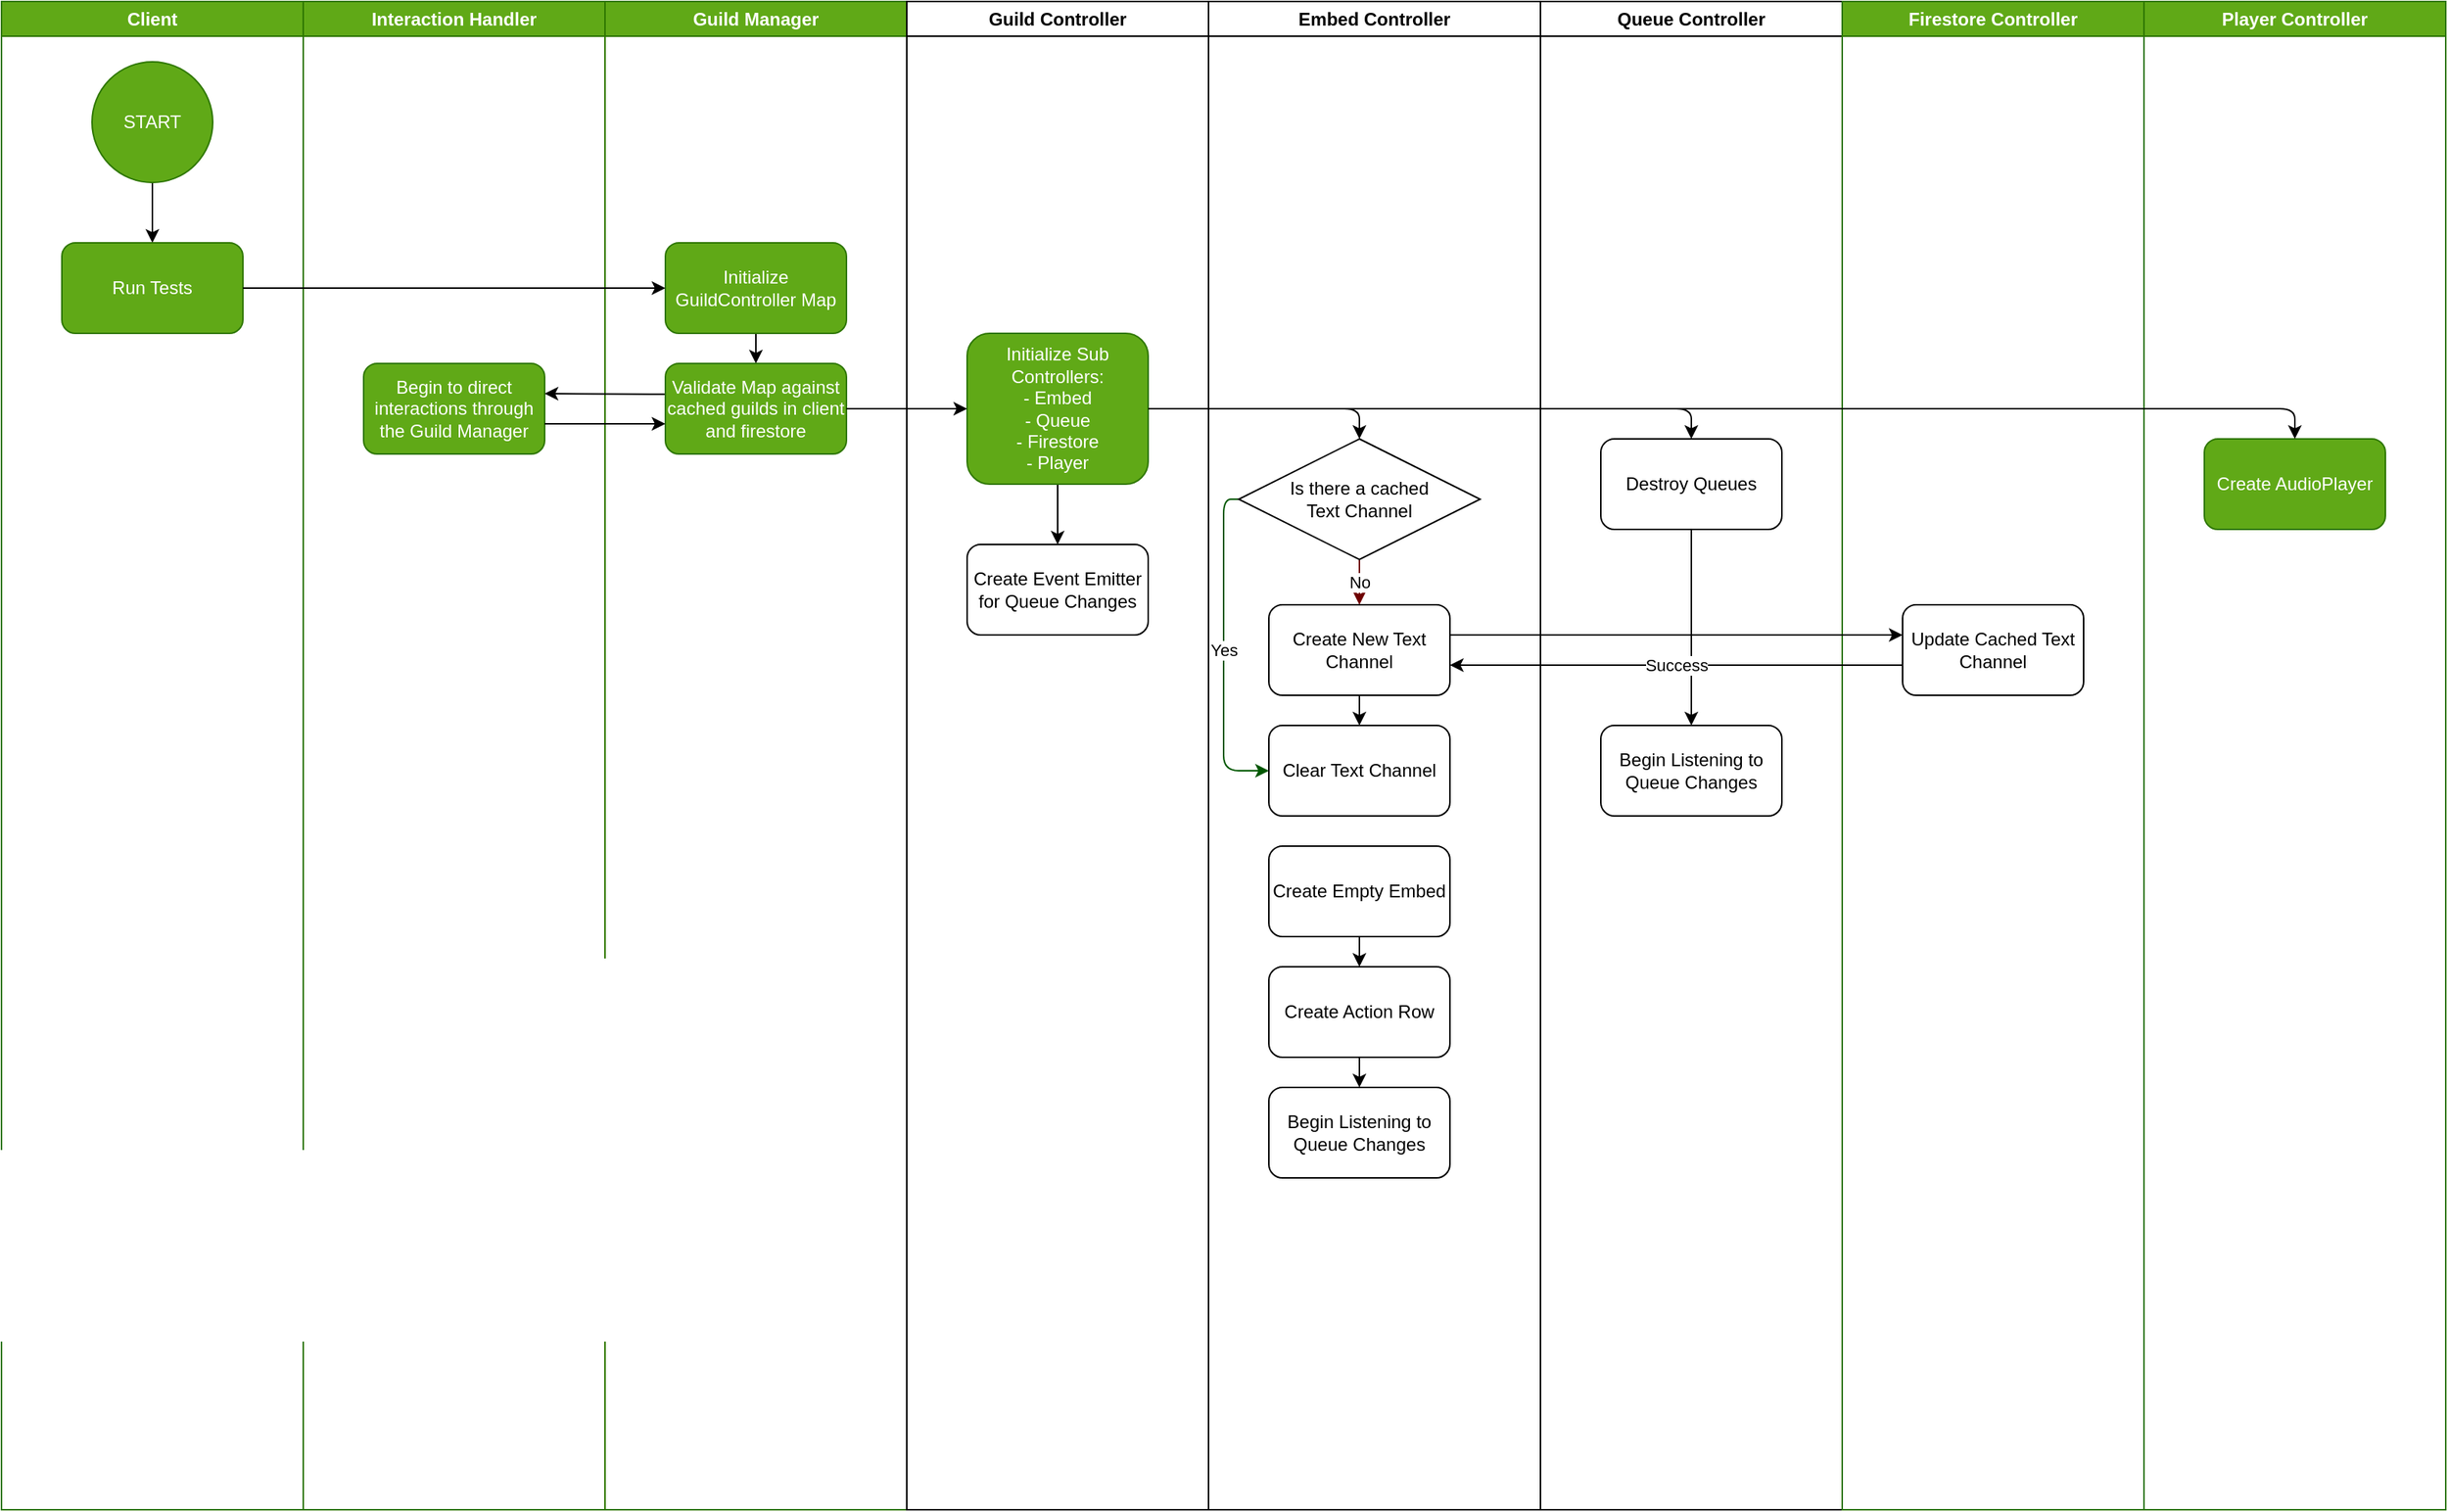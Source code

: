 <mxfile>
    <diagram id="jdxhVcqK-yEDoykmqJeY" name="Page-1">
        <mxGraphModel dx="931" dy="506" grid="1" gridSize="10" guides="1" tooltips="1" connect="1" arrows="1" fold="1" page="1" pageScale="1" pageWidth="850" pageHeight="1100" math="0" shadow="0">
            <root>
                <mxCell id="0"/>
                <mxCell id="1" parent="0"/>
                <mxCell id="10" value="Client" style="swimlane;whiteSpace=wrap;html=1;fillColor=#60a917;fontColor=#ffffff;strokeColor=#2D7600;" parent="1" vertex="1">
                    <mxGeometry x="40" y="40" width="200" height="1000" as="geometry"/>
                </mxCell>
                <mxCell id="31" style="edgeStyle=orthogonalEdgeStyle;html=1;exitX=0.5;exitY=1;exitDx=0;exitDy=0;entryX=0.5;entryY=0;entryDx=0;entryDy=0;" parent="10" source="21" target="30" edge="1">
                    <mxGeometry relative="1" as="geometry"/>
                </mxCell>
                <mxCell id="21" value="START" style="ellipse;whiteSpace=wrap;html=1;aspect=fixed;fillColor=#60a917;fontColor=#ffffff;strokeColor=#2D7600;" parent="10" vertex="1">
                    <mxGeometry x="60" y="40" width="80" height="80" as="geometry"/>
                </mxCell>
                <mxCell id="30" value="Run Tests" style="rounded=1;whiteSpace=wrap;html=1;fillColor=#60a917;fontColor=#ffffff;strokeColor=#2D7600;" parent="10" vertex="1">
                    <mxGeometry x="40" y="160" width="120" height="60" as="geometry"/>
                </mxCell>
                <mxCell id="12" value="Interaction Handler" style="swimlane;whiteSpace=wrap;html=1;fillColor=#60a917;fontColor=#ffffff;strokeColor=#2D7600;" parent="1" vertex="1">
                    <mxGeometry x="240" y="40" width="200" height="1000" as="geometry"/>
                </mxCell>
                <mxCell id="38" value="Begin to direct interactions through the Guild Manager" style="rounded=1;whiteSpace=wrap;html=1;fillColor=#60a917;fontColor=#ffffff;strokeColor=#2D7600;" parent="12" vertex="1">
                    <mxGeometry x="40" y="240" width="120" height="60" as="geometry"/>
                </mxCell>
                <mxCell id="13" value="Guild Manager" style="swimlane;whiteSpace=wrap;html=1;fillColor=#60a917;fontColor=#ffffff;strokeColor=#2D7600;" parent="1" vertex="1">
                    <mxGeometry x="440" y="40" width="200" height="1000" as="geometry"/>
                </mxCell>
                <mxCell id="29" value="" style="edgeStyle=orthogonalEdgeStyle;html=1;entryX=0.5;entryY=0;entryDx=0;entryDy=0;" parent="13" source="22" target="33" edge="1">
                    <mxGeometry relative="1" as="geometry">
                        <mxPoint x="100" y="320" as="targetPoint"/>
                    </mxGeometry>
                </mxCell>
                <mxCell id="22" value="Initialize GuildController Map" style="rounded=1;whiteSpace=wrap;html=1;fillColor=#60a917;fontColor=#ffffff;strokeColor=#2D7600;" parent="13" vertex="1">
                    <mxGeometry x="40" y="160" width="120" height="60" as="geometry"/>
                </mxCell>
                <mxCell id="33" value="Validate Map against cached guilds in client and firestore" style="rounded=1;whiteSpace=wrap;html=1;fillColor=#60a917;fontColor=#ffffff;strokeColor=#2D7600;" parent="13" vertex="1">
                    <mxGeometry x="40" y="240" width="120" height="60" as="geometry"/>
                </mxCell>
                <mxCell id="15" value="Guild Controller" style="swimlane;whiteSpace=wrap;html=1;" parent="1" vertex="1">
                    <mxGeometry x="640" y="40" width="200" height="1000" as="geometry"/>
                </mxCell>
                <mxCell id="98" value="" style="edgeStyle=orthogonalEdgeStyle;html=1;" parent="15" source="78" target="97" edge="1">
                    <mxGeometry relative="1" as="geometry"/>
                </mxCell>
                <mxCell id="78" value="Initialize Sub Controllers:&lt;br&gt;- Embed&lt;br&gt;- Queue&lt;br&gt;- Firestore&lt;br&gt;- Player" style="rounded=1;whiteSpace=wrap;html=1;fillColor=#60a917;fontColor=#ffffff;strokeColor=#2D7600;" parent="15" vertex="1">
                    <mxGeometry x="40" y="220" width="120" height="100" as="geometry"/>
                </mxCell>
                <mxCell id="97" value="Create Event Emitter for Queue Changes" style="rounded=1;whiteSpace=wrap;html=1;" parent="15" vertex="1">
                    <mxGeometry x="40" y="360" width="120" height="60" as="geometry"/>
                </mxCell>
                <mxCell id="17" value="Embed Controller" style="swimlane;whiteSpace=wrap;html=1;" parent="1" vertex="1">
                    <mxGeometry x="840" y="40" width="220" height="1000" as="geometry"/>
                </mxCell>
                <mxCell id="60" style="edgeStyle=orthogonalEdgeStyle;html=1;exitX=0.5;exitY=1;exitDx=0;exitDy=0;entryX=0.5;entryY=0;entryDx=0;entryDy=0;" parent="17" source="46" target="59" edge="1">
                    <mxGeometry relative="1" as="geometry"/>
                </mxCell>
                <mxCell id="46" value="Create Empty Embed" style="rounded=1;whiteSpace=wrap;html=1;" parent="17" vertex="1">
                    <mxGeometry x="40" y="560" width="120" height="60" as="geometry"/>
                </mxCell>
                <mxCell id="100" style="edgeStyle=orthogonalEdgeStyle;html=1;exitX=0.5;exitY=1;exitDx=0;exitDy=0;entryX=0.5;entryY=0;entryDx=0;entryDy=0;" parent="17" source="59" target="99" edge="1">
                    <mxGeometry relative="1" as="geometry"/>
                </mxCell>
                <mxCell id="59" value="Create Action Row" style="rounded=1;whiteSpace=wrap;html=1;" parent="17" vertex="1">
                    <mxGeometry x="40" y="640" width="120" height="60" as="geometry"/>
                </mxCell>
                <mxCell id="81" value="Yes" style="edgeStyle=orthogonalEdgeStyle;html=1;entryX=0;entryY=0.5;entryDx=0;entryDy=0;exitX=0;exitY=0.5;exitDx=0;exitDy=0;fillColor=#008a00;strokeColor=#005700;" parent="17" source="77" target="84" edge="1">
                    <mxGeometry relative="1" as="geometry"/>
                </mxCell>
                <mxCell id="83" value="No" style="edgeStyle=orthogonalEdgeStyle;html=1;exitX=0.5;exitY=1;exitDx=0;exitDy=0;entryX=0.5;entryY=0;entryDx=0;entryDy=0;fillColor=#a20025;strokeColor=#6F0000;" parent="17" source="77" target="82" edge="1">
                    <mxGeometry relative="1" as="geometry"/>
                </mxCell>
                <mxCell id="77" value="Is there a cached &lt;br&gt;Text Channel" style="rhombus;whiteSpace=wrap;html=1;" parent="17" vertex="1">
                    <mxGeometry x="20" y="290" width="160" height="80" as="geometry"/>
                </mxCell>
                <mxCell id="85" style="edgeStyle=orthogonalEdgeStyle;html=1;exitX=0.5;exitY=1;exitDx=0;exitDy=0;entryX=0.5;entryY=0;entryDx=0;entryDy=0;" parent="17" source="82" target="84" edge="1">
                    <mxGeometry relative="1" as="geometry"/>
                </mxCell>
                <mxCell id="82" value="Create New Text Channel" style="rounded=1;whiteSpace=wrap;html=1;" parent="17" vertex="1">
                    <mxGeometry x="40" y="400" width="120" height="60" as="geometry"/>
                </mxCell>
                <mxCell id="84" value="Clear Text Channel" style="rounded=1;whiteSpace=wrap;html=1;" parent="17" vertex="1">
                    <mxGeometry x="40" y="480" width="120" height="60" as="geometry"/>
                </mxCell>
                <mxCell id="99" value="Begin Listening to Queue Changes" style="rounded=1;whiteSpace=wrap;html=1;" parent="17" vertex="1">
                    <mxGeometry x="40" y="720" width="120" height="60" as="geometry"/>
                </mxCell>
                <mxCell id="18" value="Queue Controller" style="swimlane;whiteSpace=wrap;html=1;" parent="1" vertex="1">
                    <mxGeometry x="1060" y="40" width="200" height="1000" as="geometry"/>
                </mxCell>
                <mxCell id="95" style="edgeStyle=orthogonalEdgeStyle;html=1;entryX=0.5;entryY=0;entryDx=0;entryDy=0;" parent="18" source="48" target="94" edge="1">
                    <mxGeometry relative="1" as="geometry"/>
                </mxCell>
                <mxCell id="48" value="Destroy Queues" style="rounded=1;whiteSpace=wrap;html=1;" parent="18" vertex="1">
                    <mxGeometry x="40" y="290" width="120" height="60" as="geometry"/>
                </mxCell>
                <mxCell id="94" value="Begin Listening to Queue Changes" style="rounded=1;whiteSpace=wrap;html=1;" parent="18" vertex="1">
                    <mxGeometry x="40" y="480" width="120" height="60" as="geometry"/>
                </mxCell>
                <mxCell id="19" value="Firestore Controller" style="swimlane;whiteSpace=wrap;html=1;fillColor=#60a917;fontColor=#ffffff;strokeColor=#2D7600;" parent="1" vertex="1">
                    <mxGeometry x="1260" y="40" width="200" height="1000" as="geometry"/>
                </mxCell>
                <mxCell id="87" value="Update Cached Text Channel" style="rounded=1;whiteSpace=wrap;html=1;" parent="19" vertex="1">
                    <mxGeometry x="40" y="400" width="120" height="60" as="geometry"/>
                </mxCell>
                <mxCell id="32" style="edgeStyle=orthogonalEdgeStyle;html=1;exitX=1;exitY=0.5;exitDx=0;exitDy=0;entryX=0;entryY=0.5;entryDx=0;entryDy=0;" parent="1" source="30" target="22" edge="1">
                    <mxGeometry relative="1" as="geometry"/>
                </mxCell>
                <mxCell id="40" style="edgeStyle=orthogonalEdgeStyle;html=1;exitX=-0.015;exitY=0.34;exitDx=0;exitDy=0;exitPerimeter=0;" parent="1" source="33" edge="1">
                    <mxGeometry relative="1" as="geometry">
                        <mxPoint x="400" y="300" as="targetPoint"/>
                        <Array as="points">
                            <mxPoint x="480" y="300"/>
                        </Array>
                    </mxGeometry>
                </mxCell>
                <mxCell id="45" value="Player Controller" style="swimlane;whiteSpace=wrap;html=1;fillColor=#60a917;fontColor=#ffffff;strokeColor=#2D7600;" parent="1" vertex="1">
                    <mxGeometry x="1460" y="40" width="200" height="1000" as="geometry"/>
                </mxCell>
                <mxCell id="49" value="Create AudioPlayer" style="rounded=1;whiteSpace=wrap;html=1;fillColor=#60a917;fontColor=#ffffff;strokeColor=#2D7600;" parent="45" vertex="1">
                    <mxGeometry x="40" y="290" width="120" height="60" as="geometry"/>
                </mxCell>
                <mxCell id="79" style="edgeStyle=orthogonalEdgeStyle;html=1;entryX=0;entryY=0.5;entryDx=0;entryDy=0;" parent="1" source="33" target="78" edge="1">
                    <mxGeometry relative="1" as="geometry"/>
                </mxCell>
                <mxCell id="80" style="edgeStyle=orthogonalEdgeStyle;html=1;entryX=0.5;entryY=0;entryDx=0;entryDy=0;" parent="1" source="78" target="77" edge="1">
                    <mxGeometry relative="1" as="geometry"/>
                </mxCell>
                <mxCell id="86" style="edgeStyle=orthogonalEdgeStyle;html=1;entryX=0.5;entryY=0;entryDx=0;entryDy=0;" parent="1" source="78" target="48" edge="1">
                    <mxGeometry relative="1" as="geometry"/>
                </mxCell>
                <mxCell id="88" style="edgeStyle=orthogonalEdgeStyle;html=1;" parent="1" source="82" edge="1">
                    <mxGeometry relative="1" as="geometry">
                        <mxPoint x="1300" y="460" as="targetPoint"/>
                        <Array as="points">
                            <mxPoint x="1300" y="460"/>
                        </Array>
                    </mxGeometry>
                </mxCell>
                <mxCell id="89" value="Success" style="edgeStyle=orthogonalEdgeStyle;html=1;" parent="1" source="87" edge="1">
                    <mxGeometry relative="1" as="geometry">
                        <mxPoint x="1000" y="480" as="targetPoint"/>
                        <Array as="points">
                            <mxPoint x="1000" y="480"/>
                        </Array>
                    </mxGeometry>
                </mxCell>
                <mxCell id="90" style="edgeStyle=orthogonalEdgeStyle;html=1;" parent="1" edge="1">
                    <mxGeometry relative="1" as="geometry">
                        <mxPoint x="400" y="320" as="sourcePoint"/>
                        <mxPoint x="480" y="320" as="targetPoint"/>
                        <Array as="points">
                            <mxPoint x="400" y="320"/>
                            <mxPoint x="480" y="320"/>
                        </Array>
                    </mxGeometry>
                </mxCell>
                <mxCell id="91" style="edgeStyle=orthogonalEdgeStyle;html=1;entryX=0.5;entryY=0;entryDx=0;entryDy=0;" parent="1" source="78" target="49" edge="1">
                    <mxGeometry relative="1" as="geometry"/>
                </mxCell>
            </root>
        </mxGraphModel>
    </diagram>
</mxfile>